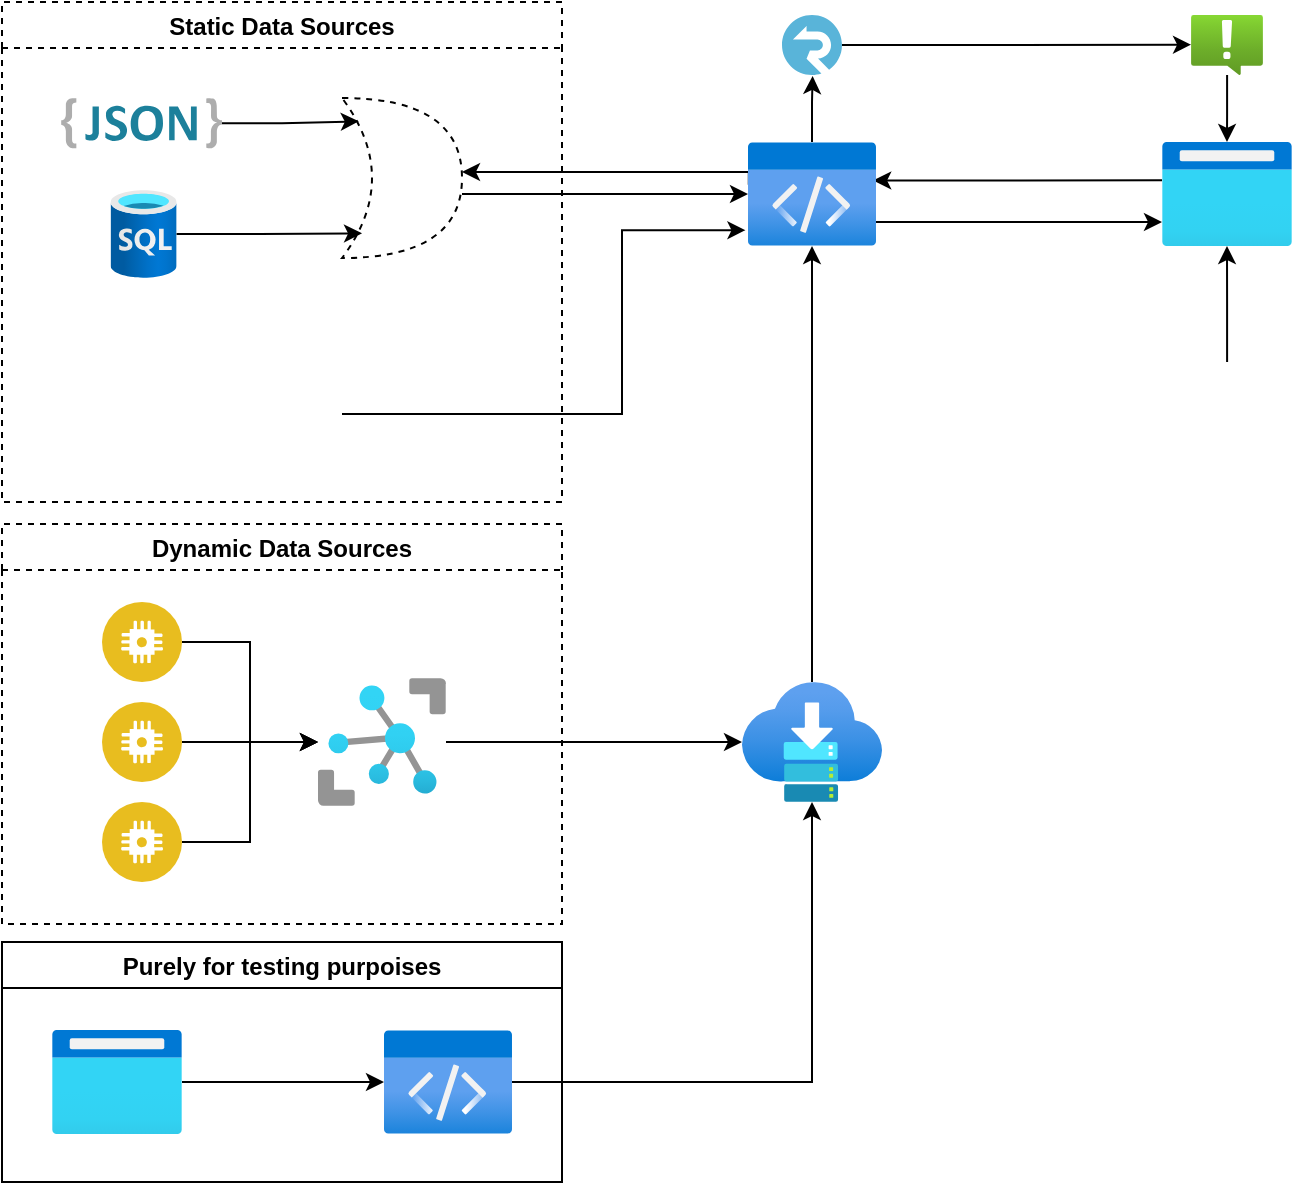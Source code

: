 <mxfile>
    <diagram id="Bc_sV-d-3tgs0W5vVKO6" name="Page-1">
        <mxGraphModel dx="1403" dy="967" grid="1" gridSize="10" guides="1" tooltips="1" connect="1" arrows="1" fold="1" page="1" pageScale="1" pageWidth="1169" pageHeight="827" math="0" shadow="0">
            <root>
                <mxCell id="0"/>
                <mxCell id="1" parent="0"/>
                <mxCell id="62" style="edgeStyle=orthogonalEdgeStyle;rounded=0;orthogonalLoop=1;jettySize=auto;html=1;entryX=0.978;entryY=0.485;entryDx=0;entryDy=0;entryPerimeter=0;" parent="1" edge="1">
                    <mxGeometry relative="1" as="geometry">
                        <mxPoint x="620" y="129.167" as="sourcePoint"/>
                        <mxPoint x="475.592" y="129.22" as="targetPoint"/>
                        <Array as="points">
                            <mxPoint x="549" y="130"/>
                        </Array>
                    </mxGeometry>
                </mxCell>
                <mxCell id="2" value="" style="aspect=fixed;html=1;points=[];align=center;image;fontSize=12;image=img/lib/azure2/general/Browser.svg;" parent="1" vertex="1">
                    <mxGeometry x="620" y="110" width="65" height="52" as="geometry"/>
                </mxCell>
                <mxCell id="48" style="edgeStyle=orthogonalEdgeStyle;rounded=0;orthogonalLoop=1;jettySize=auto;html=1;" parent="1" source="4" target="5" edge="1">
                    <mxGeometry relative="1" as="geometry"/>
                </mxCell>
                <mxCell id="4" value="" style="aspect=fixed;html=1;points=[];align=center;image;fontSize=12;image=img/lib/azure2/general/Service_Bus.svg;" parent="1" vertex="1">
                    <mxGeometry x="410" y="380" width="70" height="60" as="geometry"/>
                </mxCell>
                <mxCell id="32" style="edgeStyle=orthogonalEdgeStyle;rounded=0;orthogonalLoop=1;jettySize=auto;html=1;entryX=0.51;entryY=1.016;entryDx=0;entryDy=0;entryPerimeter=0;" parent="1" source="5" target="9" edge="1">
                    <mxGeometry relative="1" as="geometry"/>
                </mxCell>
                <mxCell id="37" style="edgeStyle=orthogonalEdgeStyle;rounded=0;orthogonalLoop=1;jettySize=auto;html=1;" parent="1" source="5" target="2" edge="1">
                    <mxGeometry relative="1" as="geometry">
                        <Array as="points">
                            <mxPoint x="570" y="150"/>
                            <mxPoint x="570" y="150"/>
                        </Array>
                    </mxGeometry>
                </mxCell>
                <mxCell id="57" style="edgeStyle=orthogonalEdgeStyle;rounded=0;orthogonalLoop=1;jettySize=auto;html=1;exitX=0.006;exitY=0.41;exitDx=0;exitDy=0;exitPerimeter=0;" parent="1" source="5" edge="1">
                    <mxGeometry relative="1" as="geometry">
                        <mxPoint x="403" y="125" as="sourcePoint"/>
                        <mxPoint x="270" y="125" as="targetPoint"/>
                        <Array as="points">
                            <mxPoint x="413" y="125"/>
                        </Array>
                    </mxGeometry>
                </mxCell>
                <mxCell id="5" value="" style="aspect=fixed;html=1;points=[];align=center;image;fontSize=12;image=img/lib/azure2/general/Code.svg;" parent="1" vertex="1">
                    <mxGeometry x="413" y="110" width="64" height="52" as="geometry"/>
                </mxCell>
                <mxCell id="34" style="edgeStyle=orthogonalEdgeStyle;rounded=0;orthogonalLoop=1;jettySize=auto;html=1;" parent="1" source="7" target="2" edge="1">
                    <mxGeometry relative="1" as="geometry"/>
                </mxCell>
                <mxCell id="7" value="" style="aspect=fixed;html=1;points=[];align=center;image;fontSize=12;image=img/lib/azure2/management_governance/Alerts.svg;" parent="1" vertex="1">
                    <mxGeometry x="634.55" y="46.5" width="35.89" height="30" as="geometry"/>
                </mxCell>
                <mxCell id="63" style="edgeStyle=orthogonalEdgeStyle;rounded=0;orthogonalLoop=1;jettySize=auto;html=1;entryX=-0.001;entryY=0.494;entryDx=0;entryDy=0;entryPerimeter=0;" parent="1" source="9" target="7" edge="1">
                    <mxGeometry relative="1" as="geometry"/>
                </mxCell>
                <mxCell id="9" value="" style="aspect=fixed;html=1;points=[];align=center;image;fontSize=12;image=img/lib/mscae/SignalR.svg;" parent="1" vertex="1">
                    <mxGeometry x="430" y="46.5" width="30" height="30" as="geometry"/>
                </mxCell>
                <mxCell id="55" style="edgeStyle=orthogonalEdgeStyle;rounded=0;orthogonalLoop=1;jettySize=auto;html=1;" parent="1" source="13" target="2" edge="1">
                    <mxGeometry relative="1" as="geometry"/>
                </mxCell>
                <mxCell id="13" value="" style="shape=image;verticalLabelPosition=bottom;labelBackgroundColor=#ffffff;verticalAlign=top;aspect=fixed;imageAspect=0;image=https://upload.wikimedia.org/wikipedia/commons/thumb/b/bd/Google_Maps_Logo_2020.svg/267px-Google_Maps_Logo_2020.svg.png;" parent="1" vertex="1">
                    <mxGeometry x="613.56" y="220" width="77.88" height="70" as="geometry"/>
                </mxCell>
                <mxCell id="27" value="Purely for testing purpoises" style="swimlane;fillColor=none;" parent="1" vertex="1">
                    <mxGeometry x="40" y="510" width="280" height="120" as="geometry"/>
                </mxCell>
                <mxCell id="45" style="edgeStyle=orthogonalEdgeStyle;rounded=0;orthogonalLoop=1;jettySize=auto;html=1;" parent="27" source="26" target="25" edge="1">
                    <mxGeometry relative="1" as="geometry"/>
                </mxCell>
                <mxCell id="26" value="" style="aspect=fixed;html=1;points=[];align=center;image;fontSize=12;image=img/lib/azure2/general/Browser.svg;" parent="27" vertex="1">
                    <mxGeometry x="25" y="44" width="65" height="52" as="geometry"/>
                </mxCell>
                <mxCell id="25" value="" style="aspect=fixed;html=1;points=[];align=center;image;fontSize=12;image=img/lib/azure2/general/Code.svg;" parent="27" vertex="1">
                    <mxGeometry x="191" y="44" width="64" height="52" as="geometry"/>
                </mxCell>
                <mxCell id="28" value="Static Data Sources" style="swimlane;dashed=1;fillColor=none;" parent="1" vertex="1">
                    <mxGeometry x="40" y="40" width="280" height="250" as="geometry">
                        <mxRectangle x="70" y="190" width="130" height="23" as="alternateBounds"/>
                    </mxGeometry>
                </mxCell>
                <mxCell id="14" value="" style="shape=image;verticalLabelPosition=bottom;labelBackgroundColor=#ffffff;verticalAlign=top;aspect=fixed;imageAspect=0;image=https://openweathermap.org/themes/openweathermap/assets/img/logo_white_cropped.png;" parent="28" vertex="1">
                    <mxGeometry x="76.3" y="186" width="93.7" height="40" as="geometry"/>
                </mxCell>
                <mxCell id="29" value="" style="dashed=0;outlineConnect=0;html=1;align=center;labelPosition=center;verticalLabelPosition=bottom;verticalAlign=top;shape=mxgraph.weblogos.json_2" parent="28" vertex="1">
                    <mxGeometry x="29.6" y="48.0" width="80.4" height="25.2" as="geometry"/>
                </mxCell>
                <mxCell id="10" value="" style="aspect=fixed;html=1;points=[];align=center;image;fontSize=12;image=img/lib/azure2/databases/SQL_Database.svg;" parent="28" vertex="1">
                    <mxGeometry x="54.3" y="94" width="33" height="44" as="geometry"/>
                </mxCell>
                <mxCell id="50" value="" style="shape=xor;whiteSpace=wrap;html=1;dashed=1;" parent="28" vertex="1">
                    <mxGeometry x="170" y="48" width="60" height="80" as="geometry"/>
                </mxCell>
                <mxCell id="51" style="edgeStyle=orthogonalEdgeStyle;rounded=0;orthogonalLoop=1;jettySize=auto;html=1;entryX=0.14;entryY=0.146;entryDx=0;entryDy=0;entryPerimeter=0;" parent="28" source="29" target="50" edge="1">
                    <mxGeometry relative="1" as="geometry"/>
                </mxCell>
                <mxCell id="52" style="edgeStyle=orthogonalEdgeStyle;rounded=0;orthogonalLoop=1;jettySize=auto;html=1;entryX=0.167;entryY=0.846;entryDx=0;entryDy=0;entryPerimeter=0;" parent="28" source="10" target="50" edge="1">
                    <mxGeometry relative="1" as="geometry">
                        <mxPoint x="175.08" y="115.64" as="targetPoint"/>
                    </mxGeometry>
                </mxCell>
                <mxCell id="47" style="edgeStyle=orthogonalEdgeStyle;rounded=0;orthogonalLoop=1;jettySize=auto;html=1;" parent="1" source="19" target="4" edge="1">
                    <mxGeometry relative="1" as="geometry"/>
                </mxCell>
                <mxCell id="46" style="edgeStyle=orthogonalEdgeStyle;rounded=0;orthogonalLoop=1;jettySize=auto;html=1;" parent="1" source="25" target="4" edge="1">
                    <mxGeometry relative="1" as="geometry"/>
                </mxCell>
                <mxCell id="54" style="edgeStyle=orthogonalEdgeStyle;rounded=0;orthogonalLoop=1;jettySize=auto;html=1;entryX=-0.02;entryY=0.848;entryDx=0;entryDy=0;entryPerimeter=0;" parent="1" source="14" target="5" edge="1">
                    <mxGeometry relative="1" as="geometry">
                        <mxPoint x="390" y="180" as="targetPoint"/>
                        <Array as="points">
                            <mxPoint x="350" y="246"/>
                            <mxPoint x="350" y="154"/>
                        </Array>
                    </mxGeometry>
                </mxCell>
                <mxCell id="56" style="edgeStyle=orthogonalEdgeStyle;rounded=0;orthogonalLoop=1;jettySize=auto;html=1;" parent="1" source="50" target="5" edge="1">
                    <mxGeometry relative="1" as="geometry">
                        <Array as="points">
                            <mxPoint x="360" y="136"/>
                            <mxPoint x="360" y="136"/>
                        </Array>
                    </mxGeometry>
                </mxCell>
                <mxCell id="58" value="Dynamic Data Sources" style="swimlane;dashed=1;fillColor=none;" parent="1" vertex="1">
                    <mxGeometry x="40" y="301" width="280" height="200" as="geometry"/>
                </mxCell>
                <mxCell id="40" value="" style="aspect=fixed;perimeter=ellipsePerimeter;html=1;align=center;shadow=0;dashed=0;fontColor=#4277BB;labelBackgroundColor=#ffffff;fontSize=12;spacingTop=3;image;image=img/lib/ibm/applications/iot_application.svg;" parent="58" vertex="1">
                    <mxGeometry x="50" y="39" width="40" height="40" as="geometry"/>
                </mxCell>
                <mxCell id="41" value="" style="aspect=fixed;perimeter=ellipsePerimeter;html=1;align=center;shadow=0;dashed=0;fontColor=#4277BB;labelBackgroundColor=#ffffff;fontSize=12;spacingTop=3;image;image=img/lib/ibm/applications/iot_application.svg;" parent="58" vertex="1">
                    <mxGeometry x="50" y="89" width="40" height="40" as="geometry"/>
                </mxCell>
                <mxCell id="21" value="" style="aspect=fixed;perimeter=ellipsePerimeter;html=1;align=center;shadow=0;dashed=0;fontColor=#4277BB;labelBackgroundColor=#ffffff;fontSize=12;spacingTop=3;image;image=img/lib/ibm/applications/iot_application.svg;" parent="58" vertex="1">
                    <mxGeometry x="50" y="139" width="40" height="40" as="geometry"/>
                </mxCell>
                <mxCell id="19" value="" style="aspect=fixed;html=1;points=[];align=center;image;fontSize=12;image=img/lib/azure2/iot/IoT_Hub.svg;" parent="58" vertex="1">
                    <mxGeometry x="158" y="77" width="64" height="64" as="geometry"/>
                </mxCell>
                <mxCell id="43" style="edgeStyle=orthogonalEdgeStyle;rounded=0;orthogonalLoop=1;jettySize=auto;html=1;" parent="58" source="41" target="19" edge="1">
                    <mxGeometry relative="1" as="geometry"/>
                </mxCell>
                <mxCell id="44" style="edgeStyle=orthogonalEdgeStyle;rounded=0;orthogonalLoop=1;jettySize=auto;html=1;" parent="58" source="40" target="19" edge="1">
                    <mxGeometry relative="1" as="geometry"/>
                </mxCell>
                <mxCell id="42" style="edgeStyle=orthogonalEdgeStyle;rounded=0;orthogonalLoop=1;jettySize=auto;html=1;" parent="58" source="21" target="19" edge="1">
                    <mxGeometry relative="1" as="geometry"/>
                </mxCell>
            </root>
        </mxGraphModel>
    </diagram>
</mxfile>